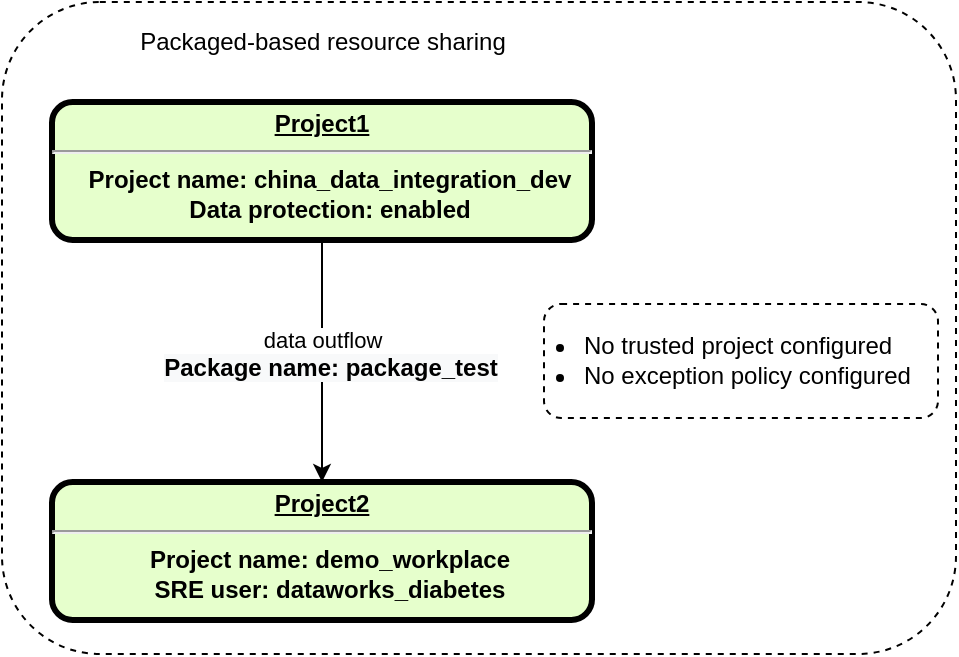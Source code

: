 <mxfile version="14.4.2" type="github">
  <diagram name="Page-1" id="c7558073-3199-34d8-9f00-42111426c3f3">
    <mxGraphModel dx="782" dy="446" grid="0" gridSize="10" guides="1" tooltips="1" connect="1" arrows="1" fold="1" page="1" pageScale="1" pageWidth="826" pageHeight="1169" background="#ffffff" math="0" shadow="0">
      <root>
        <mxCell id="0" />
        <mxCell id="1" parent="0" />
        <mxCell id="35Kzmi3-enwi3v_LZubi-99" value="" style="rounded=1;whiteSpace=wrap;html=1;dashed=1;" vertex="1" parent="1">
          <mxGeometry x="180" y="470" width="477" height="326" as="geometry" />
        </mxCell>
        <mxCell id="35Kzmi3-enwi3v_LZubi-96" value="" style="edgeStyle=orthogonalEdgeStyle;rounded=0;orthogonalLoop=1;jettySize=auto;html=1;" edge="1" parent="1" source="10" target="11">
          <mxGeometry relative="1" as="geometry" />
        </mxCell>
        <mxCell id="35Kzmi3-enwi3v_LZubi-97" value="data outflow&lt;br&gt;&lt;p style=&quot;font-size: 12px ; font-weight: 700 ; background-color: rgb(248 , 249 , 250) ; margin: 0px 0px 0px 8px&quot;&gt;Package name: package_test&lt;/p&gt;" style="edgeLabel;html=1;align=center;verticalAlign=middle;resizable=0;points=[];" vertex="1" connectable="0" parent="35Kzmi3-enwi3v_LZubi-96">
          <mxGeometry x="-0.308" y="1" relative="1" as="geometry">
            <mxPoint x="-1" y="15" as="offset" />
          </mxGeometry>
        </mxCell>
        <mxCell id="10" value="&lt;p style=&quot;margin: 0px ; margin-top: 4px ; text-align: center ; text-decoration: underline&quot;&gt;&lt;strong&gt;Project1&lt;/strong&gt;&lt;/p&gt;&lt;hr&gt;&lt;p style=&quot;margin: 0px ; margin-left: 8px&quot;&gt;Project name: china_data_integration_dev&lt;/p&gt;&lt;p style=&quot;margin: 0px ; margin-left: 8px&quot;&gt;&lt;span&gt;Data protection: enabled&lt;/span&gt;&lt;br&gt;&lt;/p&gt;" style="verticalAlign=middle;align=center;overflow=fill;fontSize=12;fontFamily=Helvetica;html=1;rounded=1;fontStyle=1;strokeWidth=3;fillColor=#E6FFCC" parent="1" vertex="1">
          <mxGeometry x="205" y="520" width="270" height="69" as="geometry" />
        </mxCell>
        <mxCell id="11" value="&lt;p style=&quot;margin: 0px ; margin-top: 4px ; text-align: center ; text-decoration: underline&quot;&gt;&lt;strong&gt;Project2&lt;/strong&gt;&lt;/p&gt;&lt;hr&gt;&lt;p style=&quot;margin: 0px ; margin-left: 8px&quot;&gt;Project name: demo_workplace&lt;/p&gt;&lt;p style=&quot;margin: 0px ; margin-left: 8px&quot;&gt;&lt;span&gt;SRE user: dataworks_diabetes&lt;/span&gt;&lt;br&gt;&lt;/p&gt;" style="verticalAlign=middle;align=center;overflow=fill;fontSize=12;fontFamily=Helvetica;html=1;rounded=1;fontStyle=1;strokeWidth=3;fillColor=#E6FFCC" parent="1" vertex="1">
          <mxGeometry x="205" y="710" width="270" height="69" as="geometry" />
        </mxCell>
        <mxCell id="35Kzmi3-enwi3v_LZubi-98" value="Packaged-based resource sharing" style="text;html=1;align=center;verticalAlign=middle;resizable=0;points=[];autosize=1;" vertex="1" parent="1">
          <mxGeometry x="240" y="480" width="200" height="20" as="geometry" />
        </mxCell>
        <mxCell id="35Kzmi3-enwi3v_LZubi-102" value="" style="rounded=1;whiteSpace=wrap;html=1;dashed=1;" vertex="1" parent="1">
          <mxGeometry x="451" y="621" width="197" height="57" as="geometry" />
        </mxCell>
        <mxCell id="35Kzmi3-enwi3v_LZubi-101" value="&lt;ul&gt;&lt;li&gt;No trusted project configured&lt;/li&gt;&lt;li&gt;No exception policy configured&lt;/li&gt;&lt;/ul&gt;" style="text;html=1;align=left;verticalAlign=middle;resizable=0;points=[];autosize=1;" vertex="1" parent="1">
          <mxGeometry x="429" y="621" width="213" height="56" as="geometry" />
        </mxCell>
      </root>
    </mxGraphModel>
  </diagram>
</mxfile>
